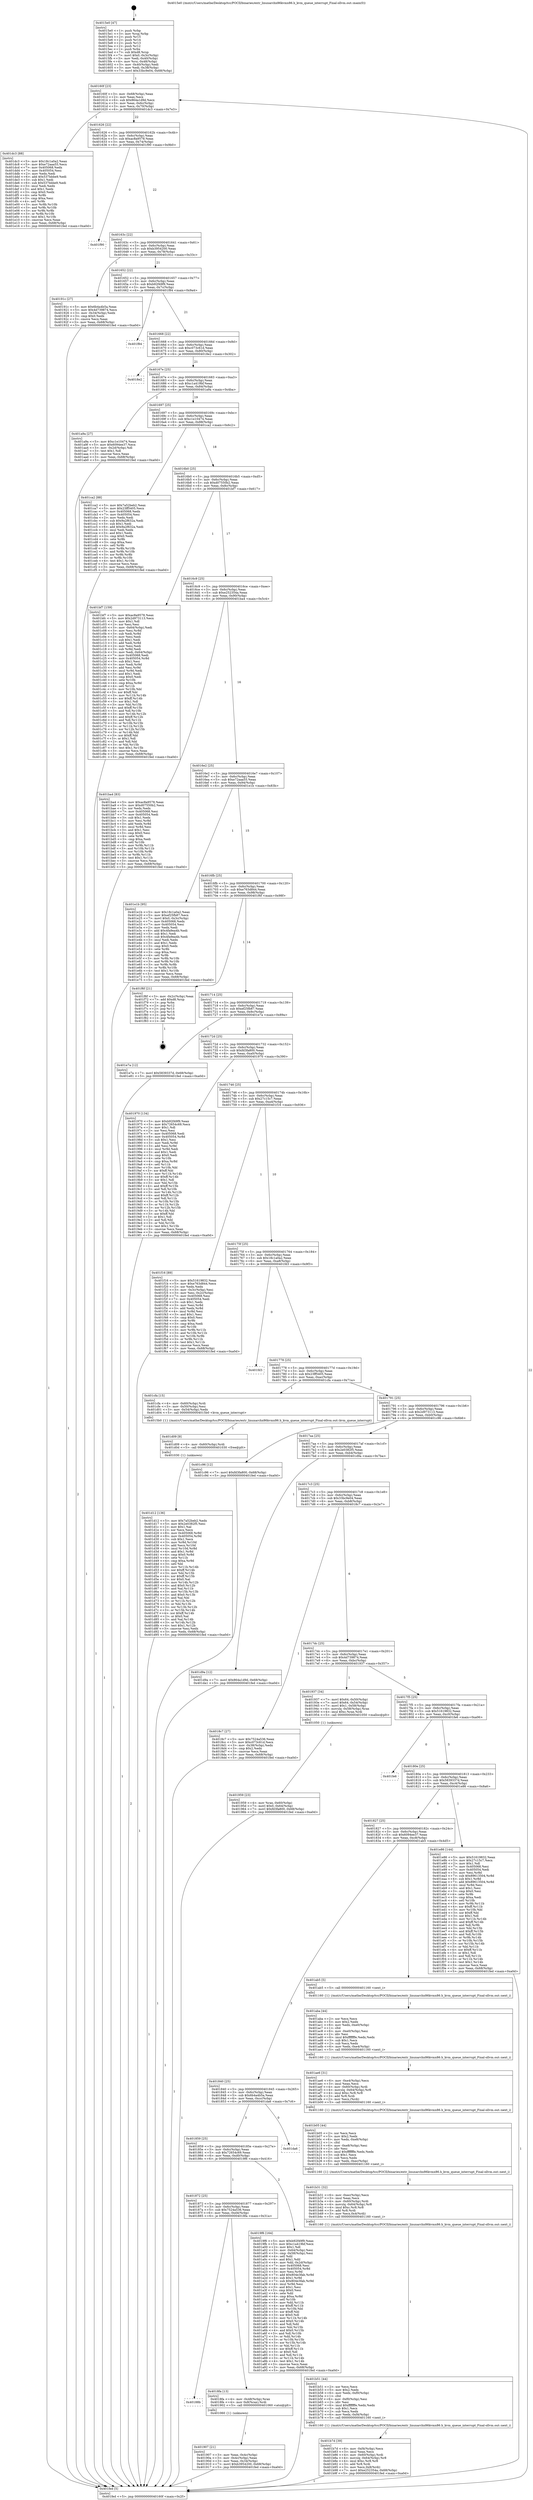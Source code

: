 digraph "0x4015e0" {
  label = "0x4015e0 (/mnt/c/Users/mathe/Desktop/tcc/POCII/binaries/extr_linuxarchx86kvmx86.h_kvm_queue_interrupt_Final-ollvm.out::main(0))"
  labelloc = "t"
  node[shape=record]

  Entry [label="",width=0.3,height=0.3,shape=circle,fillcolor=black,style=filled]
  "0x40160f" [label="{
     0x40160f [23]\l
     | [instrs]\l
     &nbsp;&nbsp;0x40160f \<+3\>: mov -0x68(%rbp),%eax\l
     &nbsp;&nbsp;0x401612 \<+2\>: mov %eax,%ecx\l
     &nbsp;&nbsp;0x401614 \<+6\>: sub $0x864a1d9d,%ecx\l
     &nbsp;&nbsp;0x40161a \<+3\>: mov %eax,-0x6c(%rbp)\l
     &nbsp;&nbsp;0x40161d \<+3\>: mov %ecx,-0x70(%rbp)\l
     &nbsp;&nbsp;0x401620 \<+6\>: je 0000000000401dc3 \<main+0x7e3\>\l
  }"]
  "0x401dc3" [label="{
     0x401dc3 [88]\l
     | [instrs]\l
     &nbsp;&nbsp;0x401dc3 \<+5\>: mov $0x18c1a0a2,%eax\l
     &nbsp;&nbsp;0x401dc8 \<+5\>: mov $0xe72aaa55,%ecx\l
     &nbsp;&nbsp;0x401dcd \<+7\>: mov 0x405068,%edx\l
     &nbsp;&nbsp;0x401dd4 \<+7\>: mov 0x405054,%esi\l
     &nbsp;&nbsp;0x401ddb \<+2\>: mov %edx,%edi\l
     &nbsp;&nbsp;0x401ddd \<+6\>: add $0x537bbbe9,%edi\l
     &nbsp;&nbsp;0x401de3 \<+3\>: sub $0x1,%edi\l
     &nbsp;&nbsp;0x401de6 \<+6\>: sub $0x537bbbe9,%edi\l
     &nbsp;&nbsp;0x401dec \<+3\>: imul %edi,%edx\l
     &nbsp;&nbsp;0x401def \<+3\>: and $0x1,%edx\l
     &nbsp;&nbsp;0x401df2 \<+3\>: cmp $0x0,%edx\l
     &nbsp;&nbsp;0x401df5 \<+4\>: sete %r8b\l
     &nbsp;&nbsp;0x401df9 \<+3\>: cmp $0xa,%esi\l
     &nbsp;&nbsp;0x401dfc \<+4\>: setl %r9b\l
     &nbsp;&nbsp;0x401e00 \<+3\>: mov %r8b,%r10b\l
     &nbsp;&nbsp;0x401e03 \<+3\>: and %r9b,%r10b\l
     &nbsp;&nbsp;0x401e06 \<+3\>: xor %r9b,%r8b\l
     &nbsp;&nbsp;0x401e09 \<+3\>: or %r8b,%r10b\l
     &nbsp;&nbsp;0x401e0c \<+4\>: test $0x1,%r10b\l
     &nbsp;&nbsp;0x401e10 \<+3\>: cmovne %ecx,%eax\l
     &nbsp;&nbsp;0x401e13 \<+3\>: mov %eax,-0x68(%rbp)\l
     &nbsp;&nbsp;0x401e16 \<+5\>: jmp 0000000000401fed \<main+0xa0d\>\l
  }"]
  "0x401626" [label="{
     0x401626 [22]\l
     | [instrs]\l
     &nbsp;&nbsp;0x401626 \<+5\>: jmp 000000000040162b \<main+0x4b\>\l
     &nbsp;&nbsp;0x40162b \<+3\>: mov -0x6c(%rbp),%eax\l
     &nbsp;&nbsp;0x40162e \<+5\>: sub $0xac8a9578,%eax\l
     &nbsp;&nbsp;0x401633 \<+3\>: mov %eax,-0x74(%rbp)\l
     &nbsp;&nbsp;0x401636 \<+6\>: je 0000000000401f90 \<main+0x9b0\>\l
  }"]
  Exit [label="",width=0.3,height=0.3,shape=circle,fillcolor=black,style=filled,peripheries=2]
  "0x401f90" [label="{
     0x401f90\l
  }", style=dashed]
  "0x40163c" [label="{
     0x40163c [22]\l
     | [instrs]\l
     &nbsp;&nbsp;0x40163c \<+5\>: jmp 0000000000401641 \<main+0x61\>\l
     &nbsp;&nbsp;0x401641 \<+3\>: mov -0x6c(%rbp),%eax\l
     &nbsp;&nbsp;0x401644 \<+5\>: sub $0xb3954200,%eax\l
     &nbsp;&nbsp;0x401649 \<+3\>: mov %eax,-0x78(%rbp)\l
     &nbsp;&nbsp;0x40164c \<+6\>: je 000000000040191c \<main+0x33c\>\l
  }"]
  "0x401d12" [label="{
     0x401d12 [136]\l
     | [instrs]\l
     &nbsp;&nbsp;0x401d12 \<+5\>: mov $0x7a52beb2,%edx\l
     &nbsp;&nbsp;0x401d17 \<+5\>: mov $0x2e0382f5,%esi\l
     &nbsp;&nbsp;0x401d1c \<+2\>: mov $0x1,%al\l
     &nbsp;&nbsp;0x401d1e \<+2\>: xor %ecx,%ecx\l
     &nbsp;&nbsp;0x401d20 \<+8\>: mov 0x405068,%r8d\l
     &nbsp;&nbsp;0x401d28 \<+8\>: mov 0x405054,%r9d\l
     &nbsp;&nbsp;0x401d30 \<+3\>: sub $0x1,%ecx\l
     &nbsp;&nbsp;0x401d33 \<+3\>: mov %r8d,%r10d\l
     &nbsp;&nbsp;0x401d36 \<+3\>: add %ecx,%r10d\l
     &nbsp;&nbsp;0x401d39 \<+4\>: imul %r10d,%r8d\l
     &nbsp;&nbsp;0x401d3d \<+4\>: and $0x1,%r8d\l
     &nbsp;&nbsp;0x401d41 \<+4\>: cmp $0x0,%r8d\l
     &nbsp;&nbsp;0x401d45 \<+4\>: sete %r11b\l
     &nbsp;&nbsp;0x401d49 \<+4\>: cmp $0xa,%r9d\l
     &nbsp;&nbsp;0x401d4d \<+3\>: setl %bl\l
     &nbsp;&nbsp;0x401d50 \<+3\>: mov %r11b,%r14b\l
     &nbsp;&nbsp;0x401d53 \<+4\>: xor $0xff,%r14b\l
     &nbsp;&nbsp;0x401d57 \<+3\>: mov %bl,%r15b\l
     &nbsp;&nbsp;0x401d5a \<+4\>: xor $0xff,%r15b\l
     &nbsp;&nbsp;0x401d5e \<+2\>: xor $0x0,%al\l
     &nbsp;&nbsp;0x401d60 \<+3\>: mov %r14b,%r12b\l
     &nbsp;&nbsp;0x401d63 \<+4\>: and $0x0,%r12b\l
     &nbsp;&nbsp;0x401d67 \<+3\>: and %al,%r11b\l
     &nbsp;&nbsp;0x401d6a \<+3\>: mov %r15b,%r13b\l
     &nbsp;&nbsp;0x401d6d \<+4\>: and $0x0,%r13b\l
     &nbsp;&nbsp;0x401d71 \<+2\>: and %al,%bl\l
     &nbsp;&nbsp;0x401d73 \<+3\>: or %r11b,%r12b\l
     &nbsp;&nbsp;0x401d76 \<+3\>: or %bl,%r13b\l
     &nbsp;&nbsp;0x401d79 \<+3\>: xor %r13b,%r12b\l
     &nbsp;&nbsp;0x401d7c \<+3\>: or %r15b,%r14b\l
     &nbsp;&nbsp;0x401d7f \<+4\>: xor $0xff,%r14b\l
     &nbsp;&nbsp;0x401d83 \<+2\>: or $0x0,%al\l
     &nbsp;&nbsp;0x401d85 \<+3\>: and %al,%r14b\l
     &nbsp;&nbsp;0x401d88 \<+3\>: or %r14b,%r12b\l
     &nbsp;&nbsp;0x401d8b \<+4\>: test $0x1,%r12b\l
     &nbsp;&nbsp;0x401d8f \<+3\>: cmovne %esi,%edx\l
     &nbsp;&nbsp;0x401d92 \<+3\>: mov %edx,-0x68(%rbp)\l
     &nbsp;&nbsp;0x401d95 \<+5\>: jmp 0000000000401fed \<main+0xa0d\>\l
  }"]
  "0x40191c" [label="{
     0x40191c [27]\l
     | [instrs]\l
     &nbsp;&nbsp;0x40191c \<+5\>: mov $0x6b4a4b5a,%eax\l
     &nbsp;&nbsp;0x401921 \<+5\>: mov $0x4d739874,%ecx\l
     &nbsp;&nbsp;0x401926 \<+3\>: mov -0x34(%rbp),%edx\l
     &nbsp;&nbsp;0x401929 \<+3\>: cmp $0x0,%edx\l
     &nbsp;&nbsp;0x40192c \<+3\>: cmove %ecx,%eax\l
     &nbsp;&nbsp;0x40192f \<+3\>: mov %eax,-0x68(%rbp)\l
     &nbsp;&nbsp;0x401932 \<+5\>: jmp 0000000000401fed \<main+0xa0d\>\l
  }"]
  "0x401652" [label="{
     0x401652 [22]\l
     | [instrs]\l
     &nbsp;&nbsp;0x401652 \<+5\>: jmp 0000000000401657 \<main+0x77\>\l
     &nbsp;&nbsp;0x401657 \<+3\>: mov -0x6c(%rbp),%eax\l
     &nbsp;&nbsp;0x40165a \<+5\>: sub $0xb92f49f9,%eax\l
     &nbsp;&nbsp;0x40165f \<+3\>: mov %eax,-0x7c(%rbp)\l
     &nbsp;&nbsp;0x401662 \<+6\>: je 0000000000401f84 \<main+0x9a4\>\l
  }"]
  "0x401d09" [label="{
     0x401d09 [9]\l
     | [instrs]\l
     &nbsp;&nbsp;0x401d09 \<+4\>: mov -0x60(%rbp),%rdi\l
     &nbsp;&nbsp;0x401d0d \<+5\>: call 0000000000401030 \<free@plt\>\l
     | [calls]\l
     &nbsp;&nbsp;0x401030 \{1\} (unknown)\l
  }"]
  "0x401f84" [label="{
     0x401f84\l
  }", style=dashed]
  "0x401668" [label="{
     0x401668 [22]\l
     | [instrs]\l
     &nbsp;&nbsp;0x401668 \<+5\>: jmp 000000000040166d \<main+0x8d\>\l
     &nbsp;&nbsp;0x40166d \<+3\>: mov -0x6c(%rbp),%eax\l
     &nbsp;&nbsp;0x401670 \<+5\>: sub $0xc073c61d,%eax\l
     &nbsp;&nbsp;0x401675 \<+3\>: mov %eax,-0x80(%rbp)\l
     &nbsp;&nbsp;0x401678 \<+6\>: je 00000000004018e2 \<main+0x302\>\l
  }"]
  "0x401b7d" [label="{
     0x401b7d [39]\l
     | [instrs]\l
     &nbsp;&nbsp;0x401b7d \<+6\>: mov -0xf4(%rbp),%ecx\l
     &nbsp;&nbsp;0x401b83 \<+3\>: imul %eax,%ecx\l
     &nbsp;&nbsp;0x401b86 \<+4\>: mov -0x60(%rbp),%rdi\l
     &nbsp;&nbsp;0x401b8a \<+4\>: movslq -0x64(%rbp),%r8\l
     &nbsp;&nbsp;0x401b8e \<+4\>: imul $0xc,%r8,%r8\l
     &nbsp;&nbsp;0x401b92 \<+3\>: add %r8,%rdi\l
     &nbsp;&nbsp;0x401b95 \<+3\>: mov %ecx,0x8(%rdi)\l
     &nbsp;&nbsp;0x401b98 \<+7\>: movl $0xe252354a,-0x68(%rbp)\l
     &nbsp;&nbsp;0x401b9f \<+5\>: jmp 0000000000401fed \<main+0xa0d\>\l
  }"]
  "0x4018e2" [label="{
     0x4018e2\l
  }", style=dashed]
  "0x40167e" [label="{
     0x40167e [25]\l
     | [instrs]\l
     &nbsp;&nbsp;0x40167e \<+5\>: jmp 0000000000401683 \<main+0xa3\>\l
     &nbsp;&nbsp;0x401683 \<+3\>: mov -0x6c(%rbp),%eax\l
     &nbsp;&nbsp;0x401686 \<+5\>: sub $0xc1a419bf,%eax\l
     &nbsp;&nbsp;0x40168b \<+6\>: mov %eax,-0x84(%rbp)\l
     &nbsp;&nbsp;0x401691 \<+6\>: je 0000000000401a9a \<main+0x4ba\>\l
  }"]
  "0x401b51" [label="{
     0x401b51 [44]\l
     | [instrs]\l
     &nbsp;&nbsp;0x401b51 \<+2\>: xor %ecx,%ecx\l
     &nbsp;&nbsp;0x401b53 \<+5\>: mov $0x2,%edx\l
     &nbsp;&nbsp;0x401b58 \<+6\>: mov %edx,-0xf0(%rbp)\l
     &nbsp;&nbsp;0x401b5e \<+1\>: cltd\l
     &nbsp;&nbsp;0x401b5f \<+6\>: mov -0xf0(%rbp),%esi\l
     &nbsp;&nbsp;0x401b65 \<+2\>: idiv %esi\l
     &nbsp;&nbsp;0x401b67 \<+6\>: imul $0xfffffffe,%edx,%edx\l
     &nbsp;&nbsp;0x401b6d \<+3\>: sub $0x1,%ecx\l
     &nbsp;&nbsp;0x401b70 \<+2\>: sub %ecx,%edx\l
     &nbsp;&nbsp;0x401b72 \<+6\>: mov %edx,-0xf4(%rbp)\l
     &nbsp;&nbsp;0x401b78 \<+5\>: call 0000000000401160 \<next_i\>\l
     | [calls]\l
     &nbsp;&nbsp;0x401160 \{1\} (/mnt/c/Users/mathe/Desktop/tcc/POCII/binaries/extr_linuxarchx86kvmx86.h_kvm_queue_interrupt_Final-ollvm.out::next_i)\l
  }"]
  "0x401a9a" [label="{
     0x401a9a [27]\l
     | [instrs]\l
     &nbsp;&nbsp;0x401a9a \<+5\>: mov $0xc1e10474,%eax\l
     &nbsp;&nbsp;0x401a9f \<+5\>: mov $0x6094ee37,%ecx\l
     &nbsp;&nbsp;0x401aa4 \<+3\>: mov -0x2d(%rbp),%dl\l
     &nbsp;&nbsp;0x401aa7 \<+3\>: test $0x1,%dl\l
     &nbsp;&nbsp;0x401aaa \<+3\>: cmovne %ecx,%eax\l
     &nbsp;&nbsp;0x401aad \<+3\>: mov %eax,-0x68(%rbp)\l
     &nbsp;&nbsp;0x401ab0 \<+5\>: jmp 0000000000401fed \<main+0xa0d\>\l
  }"]
  "0x401697" [label="{
     0x401697 [25]\l
     | [instrs]\l
     &nbsp;&nbsp;0x401697 \<+5\>: jmp 000000000040169c \<main+0xbc\>\l
     &nbsp;&nbsp;0x40169c \<+3\>: mov -0x6c(%rbp),%eax\l
     &nbsp;&nbsp;0x40169f \<+5\>: sub $0xc1e10474,%eax\l
     &nbsp;&nbsp;0x4016a4 \<+6\>: mov %eax,-0x88(%rbp)\l
     &nbsp;&nbsp;0x4016aa \<+6\>: je 0000000000401ca2 \<main+0x6c2\>\l
  }"]
  "0x401b31" [label="{
     0x401b31 [32]\l
     | [instrs]\l
     &nbsp;&nbsp;0x401b31 \<+6\>: mov -0xec(%rbp),%ecx\l
     &nbsp;&nbsp;0x401b37 \<+3\>: imul %eax,%ecx\l
     &nbsp;&nbsp;0x401b3a \<+4\>: mov -0x60(%rbp),%rdi\l
     &nbsp;&nbsp;0x401b3e \<+4\>: movslq -0x64(%rbp),%r8\l
     &nbsp;&nbsp;0x401b42 \<+4\>: imul $0xc,%r8,%r8\l
     &nbsp;&nbsp;0x401b46 \<+3\>: add %r8,%rdi\l
     &nbsp;&nbsp;0x401b49 \<+3\>: mov %ecx,0x4(%rdi)\l
     &nbsp;&nbsp;0x401b4c \<+5\>: call 0000000000401160 \<next_i\>\l
     | [calls]\l
     &nbsp;&nbsp;0x401160 \{1\} (/mnt/c/Users/mathe/Desktop/tcc/POCII/binaries/extr_linuxarchx86kvmx86.h_kvm_queue_interrupt_Final-ollvm.out::next_i)\l
  }"]
  "0x401ca2" [label="{
     0x401ca2 [88]\l
     | [instrs]\l
     &nbsp;&nbsp;0x401ca2 \<+5\>: mov $0x7a52beb2,%eax\l
     &nbsp;&nbsp;0x401ca7 \<+5\>: mov $0x23ff5405,%ecx\l
     &nbsp;&nbsp;0x401cac \<+7\>: mov 0x405068,%edx\l
     &nbsp;&nbsp;0x401cb3 \<+7\>: mov 0x405054,%esi\l
     &nbsp;&nbsp;0x401cba \<+2\>: mov %edx,%edi\l
     &nbsp;&nbsp;0x401cbc \<+6\>: sub $0x9a2f632a,%edi\l
     &nbsp;&nbsp;0x401cc2 \<+3\>: sub $0x1,%edi\l
     &nbsp;&nbsp;0x401cc5 \<+6\>: add $0x9a2f632a,%edi\l
     &nbsp;&nbsp;0x401ccb \<+3\>: imul %edi,%edx\l
     &nbsp;&nbsp;0x401cce \<+3\>: and $0x1,%edx\l
     &nbsp;&nbsp;0x401cd1 \<+3\>: cmp $0x0,%edx\l
     &nbsp;&nbsp;0x401cd4 \<+4\>: sete %r8b\l
     &nbsp;&nbsp;0x401cd8 \<+3\>: cmp $0xa,%esi\l
     &nbsp;&nbsp;0x401cdb \<+4\>: setl %r9b\l
     &nbsp;&nbsp;0x401cdf \<+3\>: mov %r8b,%r10b\l
     &nbsp;&nbsp;0x401ce2 \<+3\>: and %r9b,%r10b\l
     &nbsp;&nbsp;0x401ce5 \<+3\>: xor %r9b,%r8b\l
     &nbsp;&nbsp;0x401ce8 \<+3\>: or %r8b,%r10b\l
     &nbsp;&nbsp;0x401ceb \<+4\>: test $0x1,%r10b\l
     &nbsp;&nbsp;0x401cef \<+3\>: cmovne %ecx,%eax\l
     &nbsp;&nbsp;0x401cf2 \<+3\>: mov %eax,-0x68(%rbp)\l
     &nbsp;&nbsp;0x401cf5 \<+5\>: jmp 0000000000401fed \<main+0xa0d\>\l
  }"]
  "0x4016b0" [label="{
     0x4016b0 [25]\l
     | [instrs]\l
     &nbsp;&nbsp;0x4016b0 \<+5\>: jmp 00000000004016b5 \<main+0xd5\>\l
     &nbsp;&nbsp;0x4016b5 \<+3\>: mov -0x6c(%rbp),%eax\l
     &nbsp;&nbsp;0x4016b8 \<+5\>: sub $0xd07550b2,%eax\l
     &nbsp;&nbsp;0x4016bd \<+6\>: mov %eax,-0x8c(%rbp)\l
     &nbsp;&nbsp;0x4016c3 \<+6\>: je 0000000000401bf7 \<main+0x617\>\l
  }"]
  "0x401b05" [label="{
     0x401b05 [44]\l
     | [instrs]\l
     &nbsp;&nbsp;0x401b05 \<+2\>: xor %ecx,%ecx\l
     &nbsp;&nbsp;0x401b07 \<+5\>: mov $0x2,%edx\l
     &nbsp;&nbsp;0x401b0c \<+6\>: mov %edx,-0xe8(%rbp)\l
     &nbsp;&nbsp;0x401b12 \<+1\>: cltd\l
     &nbsp;&nbsp;0x401b13 \<+6\>: mov -0xe8(%rbp),%esi\l
     &nbsp;&nbsp;0x401b19 \<+2\>: idiv %esi\l
     &nbsp;&nbsp;0x401b1b \<+6\>: imul $0xfffffffe,%edx,%edx\l
     &nbsp;&nbsp;0x401b21 \<+3\>: sub $0x1,%ecx\l
     &nbsp;&nbsp;0x401b24 \<+2\>: sub %ecx,%edx\l
     &nbsp;&nbsp;0x401b26 \<+6\>: mov %edx,-0xec(%rbp)\l
     &nbsp;&nbsp;0x401b2c \<+5\>: call 0000000000401160 \<next_i\>\l
     | [calls]\l
     &nbsp;&nbsp;0x401160 \{1\} (/mnt/c/Users/mathe/Desktop/tcc/POCII/binaries/extr_linuxarchx86kvmx86.h_kvm_queue_interrupt_Final-ollvm.out::next_i)\l
  }"]
  "0x401bf7" [label="{
     0x401bf7 [159]\l
     | [instrs]\l
     &nbsp;&nbsp;0x401bf7 \<+5\>: mov $0xac8a9578,%eax\l
     &nbsp;&nbsp;0x401bfc \<+5\>: mov $0x2d973113,%ecx\l
     &nbsp;&nbsp;0x401c01 \<+2\>: mov $0x1,%dl\l
     &nbsp;&nbsp;0x401c03 \<+2\>: xor %esi,%esi\l
     &nbsp;&nbsp;0x401c05 \<+3\>: mov -0x64(%rbp),%edi\l
     &nbsp;&nbsp;0x401c08 \<+3\>: mov %esi,%r8d\l
     &nbsp;&nbsp;0x401c0b \<+3\>: sub %edi,%r8d\l
     &nbsp;&nbsp;0x401c0e \<+2\>: mov %esi,%edi\l
     &nbsp;&nbsp;0x401c10 \<+3\>: sub $0x1,%edi\l
     &nbsp;&nbsp;0x401c13 \<+3\>: add %edi,%r8d\l
     &nbsp;&nbsp;0x401c16 \<+2\>: mov %esi,%edi\l
     &nbsp;&nbsp;0x401c18 \<+3\>: sub %r8d,%edi\l
     &nbsp;&nbsp;0x401c1b \<+3\>: mov %edi,-0x64(%rbp)\l
     &nbsp;&nbsp;0x401c1e \<+7\>: mov 0x405068,%edi\l
     &nbsp;&nbsp;0x401c25 \<+8\>: mov 0x405054,%r8d\l
     &nbsp;&nbsp;0x401c2d \<+3\>: sub $0x1,%esi\l
     &nbsp;&nbsp;0x401c30 \<+3\>: mov %edi,%r9d\l
     &nbsp;&nbsp;0x401c33 \<+3\>: add %esi,%r9d\l
     &nbsp;&nbsp;0x401c36 \<+4\>: imul %r9d,%edi\l
     &nbsp;&nbsp;0x401c3a \<+3\>: and $0x1,%edi\l
     &nbsp;&nbsp;0x401c3d \<+3\>: cmp $0x0,%edi\l
     &nbsp;&nbsp;0x401c40 \<+4\>: sete %r10b\l
     &nbsp;&nbsp;0x401c44 \<+4\>: cmp $0xa,%r8d\l
     &nbsp;&nbsp;0x401c48 \<+4\>: setl %r11b\l
     &nbsp;&nbsp;0x401c4c \<+3\>: mov %r10b,%bl\l
     &nbsp;&nbsp;0x401c4f \<+3\>: xor $0xff,%bl\l
     &nbsp;&nbsp;0x401c52 \<+3\>: mov %r11b,%r14b\l
     &nbsp;&nbsp;0x401c55 \<+4\>: xor $0xff,%r14b\l
     &nbsp;&nbsp;0x401c59 \<+3\>: xor $0x1,%dl\l
     &nbsp;&nbsp;0x401c5c \<+3\>: mov %bl,%r15b\l
     &nbsp;&nbsp;0x401c5f \<+4\>: and $0xff,%r15b\l
     &nbsp;&nbsp;0x401c63 \<+3\>: and %dl,%r10b\l
     &nbsp;&nbsp;0x401c66 \<+3\>: mov %r14b,%r12b\l
     &nbsp;&nbsp;0x401c69 \<+4\>: and $0xff,%r12b\l
     &nbsp;&nbsp;0x401c6d \<+3\>: and %dl,%r11b\l
     &nbsp;&nbsp;0x401c70 \<+3\>: or %r10b,%r15b\l
     &nbsp;&nbsp;0x401c73 \<+3\>: or %r11b,%r12b\l
     &nbsp;&nbsp;0x401c76 \<+3\>: xor %r12b,%r15b\l
     &nbsp;&nbsp;0x401c79 \<+3\>: or %r14b,%bl\l
     &nbsp;&nbsp;0x401c7c \<+3\>: xor $0xff,%bl\l
     &nbsp;&nbsp;0x401c7f \<+3\>: or $0x1,%dl\l
     &nbsp;&nbsp;0x401c82 \<+2\>: and %dl,%bl\l
     &nbsp;&nbsp;0x401c84 \<+3\>: or %bl,%r15b\l
     &nbsp;&nbsp;0x401c87 \<+4\>: test $0x1,%r15b\l
     &nbsp;&nbsp;0x401c8b \<+3\>: cmovne %ecx,%eax\l
     &nbsp;&nbsp;0x401c8e \<+3\>: mov %eax,-0x68(%rbp)\l
     &nbsp;&nbsp;0x401c91 \<+5\>: jmp 0000000000401fed \<main+0xa0d\>\l
  }"]
  "0x4016c9" [label="{
     0x4016c9 [25]\l
     | [instrs]\l
     &nbsp;&nbsp;0x4016c9 \<+5\>: jmp 00000000004016ce \<main+0xee\>\l
     &nbsp;&nbsp;0x4016ce \<+3\>: mov -0x6c(%rbp),%eax\l
     &nbsp;&nbsp;0x4016d1 \<+5\>: sub $0xe252354a,%eax\l
     &nbsp;&nbsp;0x4016d6 \<+6\>: mov %eax,-0x90(%rbp)\l
     &nbsp;&nbsp;0x4016dc \<+6\>: je 0000000000401ba4 \<main+0x5c4\>\l
  }"]
  "0x401ae6" [label="{
     0x401ae6 [31]\l
     | [instrs]\l
     &nbsp;&nbsp;0x401ae6 \<+6\>: mov -0xe4(%rbp),%ecx\l
     &nbsp;&nbsp;0x401aec \<+3\>: imul %eax,%ecx\l
     &nbsp;&nbsp;0x401aef \<+4\>: mov -0x60(%rbp),%rdi\l
     &nbsp;&nbsp;0x401af3 \<+4\>: movslq -0x64(%rbp),%r8\l
     &nbsp;&nbsp;0x401af7 \<+4\>: imul $0xc,%r8,%r8\l
     &nbsp;&nbsp;0x401afb \<+3\>: add %r8,%rdi\l
     &nbsp;&nbsp;0x401afe \<+2\>: mov %ecx,(%rdi)\l
     &nbsp;&nbsp;0x401b00 \<+5\>: call 0000000000401160 \<next_i\>\l
     | [calls]\l
     &nbsp;&nbsp;0x401160 \{1\} (/mnt/c/Users/mathe/Desktop/tcc/POCII/binaries/extr_linuxarchx86kvmx86.h_kvm_queue_interrupt_Final-ollvm.out::next_i)\l
  }"]
  "0x401ba4" [label="{
     0x401ba4 [83]\l
     | [instrs]\l
     &nbsp;&nbsp;0x401ba4 \<+5\>: mov $0xac8a9578,%eax\l
     &nbsp;&nbsp;0x401ba9 \<+5\>: mov $0xd07550b2,%ecx\l
     &nbsp;&nbsp;0x401bae \<+2\>: xor %edx,%edx\l
     &nbsp;&nbsp;0x401bb0 \<+7\>: mov 0x405068,%esi\l
     &nbsp;&nbsp;0x401bb7 \<+7\>: mov 0x405054,%edi\l
     &nbsp;&nbsp;0x401bbe \<+3\>: sub $0x1,%edx\l
     &nbsp;&nbsp;0x401bc1 \<+3\>: mov %esi,%r8d\l
     &nbsp;&nbsp;0x401bc4 \<+3\>: add %edx,%r8d\l
     &nbsp;&nbsp;0x401bc7 \<+4\>: imul %r8d,%esi\l
     &nbsp;&nbsp;0x401bcb \<+3\>: and $0x1,%esi\l
     &nbsp;&nbsp;0x401bce \<+3\>: cmp $0x0,%esi\l
     &nbsp;&nbsp;0x401bd1 \<+4\>: sete %r9b\l
     &nbsp;&nbsp;0x401bd5 \<+3\>: cmp $0xa,%edi\l
     &nbsp;&nbsp;0x401bd8 \<+4\>: setl %r10b\l
     &nbsp;&nbsp;0x401bdc \<+3\>: mov %r9b,%r11b\l
     &nbsp;&nbsp;0x401bdf \<+3\>: and %r10b,%r11b\l
     &nbsp;&nbsp;0x401be2 \<+3\>: xor %r10b,%r9b\l
     &nbsp;&nbsp;0x401be5 \<+3\>: or %r9b,%r11b\l
     &nbsp;&nbsp;0x401be8 \<+4\>: test $0x1,%r11b\l
     &nbsp;&nbsp;0x401bec \<+3\>: cmovne %ecx,%eax\l
     &nbsp;&nbsp;0x401bef \<+3\>: mov %eax,-0x68(%rbp)\l
     &nbsp;&nbsp;0x401bf2 \<+5\>: jmp 0000000000401fed \<main+0xa0d\>\l
  }"]
  "0x4016e2" [label="{
     0x4016e2 [25]\l
     | [instrs]\l
     &nbsp;&nbsp;0x4016e2 \<+5\>: jmp 00000000004016e7 \<main+0x107\>\l
     &nbsp;&nbsp;0x4016e7 \<+3\>: mov -0x6c(%rbp),%eax\l
     &nbsp;&nbsp;0x4016ea \<+5\>: sub $0xe72aaa55,%eax\l
     &nbsp;&nbsp;0x4016ef \<+6\>: mov %eax,-0x94(%rbp)\l
     &nbsp;&nbsp;0x4016f5 \<+6\>: je 0000000000401e1b \<main+0x83b\>\l
  }"]
  "0x401aba" [label="{
     0x401aba [44]\l
     | [instrs]\l
     &nbsp;&nbsp;0x401aba \<+2\>: xor %ecx,%ecx\l
     &nbsp;&nbsp;0x401abc \<+5\>: mov $0x2,%edx\l
     &nbsp;&nbsp;0x401ac1 \<+6\>: mov %edx,-0xe0(%rbp)\l
     &nbsp;&nbsp;0x401ac7 \<+1\>: cltd\l
     &nbsp;&nbsp;0x401ac8 \<+6\>: mov -0xe0(%rbp),%esi\l
     &nbsp;&nbsp;0x401ace \<+2\>: idiv %esi\l
     &nbsp;&nbsp;0x401ad0 \<+6\>: imul $0xfffffffe,%edx,%edx\l
     &nbsp;&nbsp;0x401ad6 \<+3\>: sub $0x1,%ecx\l
     &nbsp;&nbsp;0x401ad9 \<+2\>: sub %ecx,%edx\l
     &nbsp;&nbsp;0x401adb \<+6\>: mov %edx,-0xe4(%rbp)\l
     &nbsp;&nbsp;0x401ae1 \<+5\>: call 0000000000401160 \<next_i\>\l
     | [calls]\l
     &nbsp;&nbsp;0x401160 \{1\} (/mnt/c/Users/mathe/Desktop/tcc/POCII/binaries/extr_linuxarchx86kvmx86.h_kvm_queue_interrupt_Final-ollvm.out::next_i)\l
  }"]
  "0x401e1b" [label="{
     0x401e1b [95]\l
     | [instrs]\l
     &nbsp;&nbsp;0x401e1b \<+5\>: mov $0x18c1a0a2,%eax\l
     &nbsp;&nbsp;0x401e20 \<+5\>: mov $0xef25fb87,%ecx\l
     &nbsp;&nbsp;0x401e25 \<+7\>: movl $0x0,-0x3c(%rbp)\l
     &nbsp;&nbsp;0x401e2c \<+7\>: mov 0x405068,%edx\l
     &nbsp;&nbsp;0x401e33 \<+7\>: mov 0x405054,%esi\l
     &nbsp;&nbsp;0x401e3a \<+2\>: mov %edx,%edi\l
     &nbsp;&nbsp;0x401e3c \<+6\>: add $0x4fa9ea4b,%edi\l
     &nbsp;&nbsp;0x401e42 \<+3\>: sub $0x1,%edi\l
     &nbsp;&nbsp;0x401e45 \<+6\>: sub $0x4fa9ea4b,%edi\l
     &nbsp;&nbsp;0x401e4b \<+3\>: imul %edi,%edx\l
     &nbsp;&nbsp;0x401e4e \<+3\>: and $0x1,%edx\l
     &nbsp;&nbsp;0x401e51 \<+3\>: cmp $0x0,%edx\l
     &nbsp;&nbsp;0x401e54 \<+4\>: sete %r8b\l
     &nbsp;&nbsp;0x401e58 \<+3\>: cmp $0xa,%esi\l
     &nbsp;&nbsp;0x401e5b \<+4\>: setl %r9b\l
     &nbsp;&nbsp;0x401e5f \<+3\>: mov %r8b,%r10b\l
     &nbsp;&nbsp;0x401e62 \<+3\>: and %r9b,%r10b\l
     &nbsp;&nbsp;0x401e65 \<+3\>: xor %r9b,%r8b\l
     &nbsp;&nbsp;0x401e68 \<+3\>: or %r8b,%r10b\l
     &nbsp;&nbsp;0x401e6b \<+4\>: test $0x1,%r10b\l
     &nbsp;&nbsp;0x401e6f \<+3\>: cmovne %ecx,%eax\l
     &nbsp;&nbsp;0x401e72 \<+3\>: mov %eax,-0x68(%rbp)\l
     &nbsp;&nbsp;0x401e75 \<+5\>: jmp 0000000000401fed \<main+0xa0d\>\l
  }"]
  "0x4016fb" [label="{
     0x4016fb [25]\l
     | [instrs]\l
     &nbsp;&nbsp;0x4016fb \<+5\>: jmp 0000000000401700 \<main+0x120\>\l
     &nbsp;&nbsp;0x401700 \<+3\>: mov -0x6c(%rbp),%eax\l
     &nbsp;&nbsp;0x401703 \<+5\>: sub $0xe763d844,%eax\l
     &nbsp;&nbsp;0x401708 \<+6\>: mov %eax,-0x98(%rbp)\l
     &nbsp;&nbsp;0x40170e \<+6\>: je 0000000000401f6f \<main+0x98f\>\l
  }"]
  "0x401959" [label="{
     0x401959 [23]\l
     | [instrs]\l
     &nbsp;&nbsp;0x401959 \<+4\>: mov %rax,-0x60(%rbp)\l
     &nbsp;&nbsp;0x40195d \<+7\>: movl $0x0,-0x64(%rbp)\l
     &nbsp;&nbsp;0x401964 \<+7\>: movl $0xfd3fa800,-0x68(%rbp)\l
     &nbsp;&nbsp;0x40196b \<+5\>: jmp 0000000000401fed \<main+0xa0d\>\l
  }"]
  "0x401f6f" [label="{
     0x401f6f [21]\l
     | [instrs]\l
     &nbsp;&nbsp;0x401f6f \<+3\>: mov -0x2c(%rbp),%eax\l
     &nbsp;&nbsp;0x401f72 \<+7\>: add $0xd8,%rsp\l
     &nbsp;&nbsp;0x401f79 \<+1\>: pop %rbx\l
     &nbsp;&nbsp;0x401f7a \<+2\>: pop %r12\l
     &nbsp;&nbsp;0x401f7c \<+2\>: pop %r13\l
     &nbsp;&nbsp;0x401f7e \<+2\>: pop %r14\l
     &nbsp;&nbsp;0x401f80 \<+2\>: pop %r15\l
     &nbsp;&nbsp;0x401f82 \<+1\>: pop %rbp\l
     &nbsp;&nbsp;0x401f83 \<+1\>: ret\l
  }"]
  "0x401714" [label="{
     0x401714 [25]\l
     | [instrs]\l
     &nbsp;&nbsp;0x401714 \<+5\>: jmp 0000000000401719 \<main+0x139\>\l
     &nbsp;&nbsp;0x401719 \<+3\>: mov -0x6c(%rbp),%eax\l
     &nbsp;&nbsp;0x40171c \<+5\>: sub $0xef25fb87,%eax\l
     &nbsp;&nbsp;0x401721 \<+6\>: mov %eax,-0x9c(%rbp)\l
     &nbsp;&nbsp;0x401727 \<+6\>: je 0000000000401e7a \<main+0x89a\>\l
  }"]
  "0x401907" [label="{
     0x401907 [21]\l
     | [instrs]\l
     &nbsp;&nbsp;0x401907 \<+3\>: mov %eax,-0x4c(%rbp)\l
     &nbsp;&nbsp;0x40190a \<+3\>: mov -0x4c(%rbp),%eax\l
     &nbsp;&nbsp;0x40190d \<+3\>: mov %eax,-0x34(%rbp)\l
     &nbsp;&nbsp;0x401910 \<+7\>: movl $0xb3954200,-0x68(%rbp)\l
     &nbsp;&nbsp;0x401917 \<+5\>: jmp 0000000000401fed \<main+0xa0d\>\l
  }"]
  "0x401e7a" [label="{
     0x401e7a [12]\l
     | [instrs]\l
     &nbsp;&nbsp;0x401e7a \<+7\>: movl $0x5839337d,-0x68(%rbp)\l
     &nbsp;&nbsp;0x401e81 \<+5\>: jmp 0000000000401fed \<main+0xa0d\>\l
  }"]
  "0x40172d" [label="{
     0x40172d [25]\l
     | [instrs]\l
     &nbsp;&nbsp;0x40172d \<+5\>: jmp 0000000000401732 \<main+0x152\>\l
     &nbsp;&nbsp;0x401732 \<+3\>: mov -0x6c(%rbp),%eax\l
     &nbsp;&nbsp;0x401735 \<+5\>: sub $0xfd3fa800,%eax\l
     &nbsp;&nbsp;0x40173a \<+6\>: mov %eax,-0xa0(%rbp)\l
     &nbsp;&nbsp;0x401740 \<+6\>: je 0000000000401970 \<main+0x390\>\l
  }"]
  "0x40188b" [label="{
     0x40188b\l
  }", style=dashed]
  "0x401970" [label="{
     0x401970 [134]\l
     | [instrs]\l
     &nbsp;&nbsp;0x401970 \<+5\>: mov $0xb92f49f9,%eax\l
     &nbsp;&nbsp;0x401975 \<+5\>: mov $0x72654c69,%ecx\l
     &nbsp;&nbsp;0x40197a \<+2\>: mov $0x1,%dl\l
     &nbsp;&nbsp;0x40197c \<+2\>: xor %esi,%esi\l
     &nbsp;&nbsp;0x40197e \<+7\>: mov 0x405068,%edi\l
     &nbsp;&nbsp;0x401985 \<+8\>: mov 0x405054,%r8d\l
     &nbsp;&nbsp;0x40198d \<+3\>: sub $0x1,%esi\l
     &nbsp;&nbsp;0x401990 \<+3\>: mov %edi,%r9d\l
     &nbsp;&nbsp;0x401993 \<+3\>: add %esi,%r9d\l
     &nbsp;&nbsp;0x401996 \<+4\>: imul %r9d,%edi\l
     &nbsp;&nbsp;0x40199a \<+3\>: and $0x1,%edi\l
     &nbsp;&nbsp;0x40199d \<+3\>: cmp $0x0,%edi\l
     &nbsp;&nbsp;0x4019a0 \<+4\>: sete %r10b\l
     &nbsp;&nbsp;0x4019a4 \<+4\>: cmp $0xa,%r8d\l
     &nbsp;&nbsp;0x4019a8 \<+4\>: setl %r11b\l
     &nbsp;&nbsp;0x4019ac \<+3\>: mov %r10b,%bl\l
     &nbsp;&nbsp;0x4019af \<+3\>: xor $0xff,%bl\l
     &nbsp;&nbsp;0x4019b2 \<+3\>: mov %r11b,%r14b\l
     &nbsp;&nbsp;0x4019b5 \<+4\>: xor $0xff,%r14b\l
     &nbsp;&nbsp;0x4019b9 \<+3\>: xor $0x1,%dl\l
     &nbsp;&nbsp;0x4019bc \<+3\>: mov %bl,%r15b\l
     &nbsp;&nbsp;0x4019bf \<+4\>: and $0xff,%r15b\l
     &nbsp;&nbsp;0x4019c3 \<+3\>: and %dl,%r10b\l
     &nbsp;&nbsp;0x4019c6 \<+3\>: mov %r14b,%r12b\l
     &nbsp;&nbsp;0x4019c9 \<+4\>: and $0xff,%r12b\l
     &nbsp;&nbsp;0x4019cd \<+3\>: and %dl,%r11b\l
     &nbsp;&nbsp;0x4019d0 \<+3\>: or %r10b,%r15b\l
     &nbsp;&nbsp;0x4019d3 \<+3\>: or %r11b,%r12b\l
     &nbsp;&nbsp;0x4019d6 \<+3\>: xor %r12b,%r15b\l
     &nbsp;&nbsp;0x4019d9 \<+3\>: or %r14b,%bl\l
     &nbsp;&nbsp;0x4019dc \<+3\>: xor $0xff,%bl\l
     &nbsp;&nbsp;0x4019df \<+3\>: or $0x1,%dl\l
     &nbsp;&nbsp;0x4019e2 \<+2\>: and %dl,%bl\l
     &nbsp;&nbsp;0x4019e4 \<+3\>: or %bl,%r15b\l
     &nbsp;&nbsp;0x4019e7 \<+4\>: test $0x1,%r15b\l
     &nbsp;&nbsp;0x4019eb \<+3\>: cmovne %ecx,%eax\l
     &nbsp;&nbsp;0x4019ee \<+3\>: mov %eax,-0x68(%rbp)\l
     &nbsp;&nbsp;0x4019f1 \<+5\>: jmp 0000000000401fed \<main+0xa0d\>\l
  }"]
  "0x401746" [label="{
     0x401746 [25]\l
     | [instrs]\l
     &nbsp;&nbsp;0x401746 \<+5\>: jmp 000000000040174b \<main+0x16b\>\l
     &nbsp;&nbsp;0x40174b \<+3\>: mov -0x6c(%rbp),%eax\l
     &nbsp;&nbsp;0x40174e \<+5\>: sub $0x27c15c7,%eax\l
     &nbsp;&nbsp;0x401753 \<+6\>: mov %eax,-0xa4(%rbp)\l
     &nbsp;&nbsp;0x401759 \<+6\>: je 0000000000401f16 \<main+0x936\>\l
  }"]
  "0x4018fa" [label="{
     0x4018fa [13]\l
     | [instrs]\l
     &nbsp;&nbsp;0x4018fa \<+4\>: mov -0x48(%rbp),%rax\l
     &nbsp;&nbsp;0x4018fe \<+4\>: mov 0x8(%rax),%rdi\l
     &nbsp;&nbsp;0x401902 \<+5\>: call 0000000000401060 \<atoi@plt\>\l
     | [calls]\l
     &nbsp;&nbsp;0x401060 \{1\} (unknown)\l
  }"]
  "0x401f16" [label="{
     0x401f16 [89]\l
     | [instrs]\l
     &nbsp;&nbsp;0x401f16 \<+5\>: mov $0x51619832,%eax\l
     &nbsp;&nbsp;0x401f1b \<+5\>: mov $0xe763d844,%ecx\l
     &nbsp;&nbsp;0x401f20 \<+2\>: xor %edx,%edx\l
     &nbsp;&nbsp;0x401f22 \<+3\>: mov -0x3c(%rbp),%esi\l
     &nbsp;&nbsp;0x401f25 \<+3\>: mov %esi,-0x2c(%rbp)\l
     &nbsp;&nbsp;0x401f28 \<+7\>: mov 0x405068,%esi\l
     &nbsp;&nbsp;0x401f2f \<+7\>: mov 0x405054,%edi\l
     &nbsp;&nbsp;0x401f36 \<+3\>: sub $0x1,%edx\l
     &nbsp;&nbsp;0x401f39 \<+3\>: mov %esi,%r8d\l
     &nbsp;&nbsp;0x401f3c \<+3\>: add %edx,%r8d\l
     &nbsp;&nbsp;0x401f3f \<+4\>: imul %r8d,%esi\l
     &nbsp;&nbsp;0x401f43 \<+3\>: and $0x1,%esi\l
     &nbsp;&nbsp;0x401f46 \<+3\>: cmp $0x0,%esi\l
     &nbsp;&nbsp;0x401f49 \<+4\>: sete %r9b\l
     &nbsp;&nbsp;0x401f4d \<+3\>: cmp $0xa,%edi\l
     &nbsp;&nbsp;0x401f50 \<+4\>: setl %r10b\l
     &nbsp;&nbsp;0x401f54 \<+3\>: mov %r9b,%r11b\l
     &nbsp;&nbsp;0x401f57 \<+3\>: and %r10b,%r11b\l
     &nbsp;&nbsp;0x401f5a \<+3\>: xor %r10b,%r9b\l
     &nbsp;&nbsp;0x401f5d \<+3\>: or %r9b,%r11b\l
     &nbsp;&nbsp;0x401f60 \<+4\>: test $0x1,%r11b\l
     &nbsp;&nbsp;0x401f64 \<+3\>: cmovne %ecx,%eax\l
     &nbsp;&nbsp;0x401f67 \<+3\>: mov %eax,-0x68(%rbp)\l
     &nbsp;&nbsp;0x401f6a \<+5\>: jmp 0000000000401fed \<main+0xa0d\>\l
  }"]
  "0x40175f" [label="{
     0x40175f [25]\l
     | [instrs]\l
     &nbsp;&nbsp;0x40175f \<+5\>: jmp 0000000000401764 \<main+0x184\>\l
     &nbsp;&nbsp;0x401764 \<+3\>: mov -0x6c(%rbp),%eax\l
     &nbsp;&nbsp;0x401767 \<+5\>: sub $0x18c1a0a2,%eax\l
     &nbsp;&nbsp;0x40176c \<+6\>: mov %eax,-0xa8(%rbp)\l
     &nbsp;&nbsp;0x401772 \<+6\>: je 0000000000401fd3 \<main+0x9f3\>\l
  }"]
  "0x401872" [label="{
     0x401872 [25]\l
     | [instrs]\l
     &nbsp;&nbsp;0x401872 \<+5\>: jmp 0000000000401877 \<main+0x297\>\l
     &nbsp;&nbsp;0x401877 \<+3\>: mov -0x6c(%rbp),%eax\l
     &nbsp;&nbsp;0x40187a \<+5\>: sub $0x7524a536,%eax\l
     &nbsp;&nbsp;0x40187f \<+6\>: mov %eax,-0xd4(%rbp)\l
     &nbsp;&nbsp;0x401885 \<+6\>: je 00000000004018fa \<main+0x31a\>\l
  }"]
  "0x401fd3" [label="{
     0x401fd3\l
  }", style=dashed]
  "0x401778" [label="{
     0x401778 [25]\l
     | [instrs]\l
     &nbsp;&nbsp;0x401778 \<+5\>: jmp 000000000040177d \<main+0x19d\>\l
     &nbsp;&nbsp;0x40177d \<+3\>: mov -0x6c(%rbp),%eax\l
     &nbsp;&nbsp;0x401780 \<+5\>: sub $0x23ff5405,%eax\l
     &nbsp;&nbsp;0x401785 \<+6\>: mov %eax,-0xac(%rbp)\l
     &nbsp;&nbsp;0x40178b \<+6\>: je 0000000000401cfa \<main+0x71a\>\l
  }"]
  "0x4019f6" [label="{
     0x4019f6 [164]\l
     | [instrs]\l
     &nbsp;&nbsp;0x4019f6 \<+5\>: mov $0xb92f49f9,%eax\l
     &nbsp;&nbsp;0x4019fb \<+5\>: mov $0xc1a419bf,%ecx\l
     &nbsp;&nbsp;0x401a00 \<+2\>: mov $0x1,%dl\l
     &nbsp;&nbsp;0x401a02 \<+3\>: mov -0x64(%rbp),%esi\l
     &nbsp;&nbsp;0x401a05 \<+3\>: cmp -0x58(%rbp),%esi\l
     &nbsp;&nbsp;0x401a08 \<+4\>: setl %dil\l
     &nbsp;&nbsp;0x401a0c \<+4\>: and $0x1,%dil\l
     &nbsp;&nbsp;0x401a10 \<+4\>: mov %dil,-0x2d(%rbp)\l
     &nbsp;&nbsp;0x401a14 \<+7\>: mov 0x405068,%esi\l
     &nbsp;&nbsp;0x401a1b \<+8\>: mov 0x405054,%r8d\l
     &nbsp;&nbsp;0x401a23 \<+3\>: mov %esi,%r9d\l
     &nbsp;&nbsp;0x401a26 \<+7\>: add $0x804e3fab,%r9d\l
     &nbsp;&nbsp;0x401a2d \<+4\>: sub $0x1,%r9d\l
     &nbsp;&nbsp;0x401a31 \<+7\>: sub $0x804e3fab,%r9d\l
     &nbsp;&nbsp;0x401a38 \<+4\>: imul %r9d,%esi\l
     &nbsp;&nbsp;0x401a3c \<+3\>: and $0x1,%esi\l
     &nbsp;&nbsp;0x401a3f \<+3\>: cmp $0x0,%esi\l
     &nbsp;&nbsp;0x401a42 \<+4\>: sete %dil\l
     &nbsp;&nbsp;0x401a46 \<+4\>: cmp $0xa,%r8d\l
     &nbsp;&nbsp;0x401a4a \<+4\>: setl %r10b\l
     &nbsp;&nbsp;0x401a4e \<+3\>: mov %dil,%r11b\l
     &nbsp;&nbsp;0x401a51 \<+4\>: xor $0xff,%r11b\l
     &nbsp;&nbsp;0x401a55 \<+3\>: mov %r10b,%bl\l
     &nbsp;&nbsp;0x401a58 \<+3\>: xor $0xff,%bl\l
     &nbsp;&nbsp;0x401a5b \<+3\>: xor $0x0,%dl\l
     &nbsp;&nbsp;0x401a5e \<+3\>: mov %r11b,%r14b\l
     &nbsp;&nbsp;0x401a61 \<+4\>: and $0x0,%r14b\l
     &nbsp;&nbsp;0x401a65 \<+3\>: and %dl,%dil\l
     &nbsp;&nbsp;0x401a68 \<+3\>: mov %bl,%r15b\l
     &nbsp;&nbsp;0x401a6b \<+4\>: and $0x0,%r15b\l
     &nbsp;&nbsp;0x401a6f \<+3\>: and %dl,%r10b\l
     &nbsp;&nbsp;0x401a72 \<+3\>: or %dil,%r14b\l
     &nbsp;&nbsp;0x401a75 \<+3\>: or %r10b,%r15b\l
     &nbsp;&nbsp;0x401a78 \<+3\>: xor %r15b,%r14b\l
     &nbsp;&nbsp;0x401a7b \<+3\>: or %bl,%r11b\l
     &nbsp;&nbsp;0x401a7e \<+4\>: xor $0xff,%r11b\l
     &nbsp;&nbsp;0x401a82 \<+3\>: or $0x0,%dl\l
     &nbsp;&nbsp;0x401a85 \<+3\>: and %dl,%r11b\l
     &nbsp;&nbsp;0x401a88 \<+3\>: or %r11b,%r14b\l
     &nbsp;&nbsp;0x401a8b \<+4\>: test $0x1,%r14b\l
     &nbsp;&nbsp;0x401a8f \<+3\>: cmovne %ecx,%eax\l
     &nbsp;&nbsp;0x401a92 \<+3\>: mov %eax,-0x68(%rbp)\l
     &nbsp;&nbsp;0x401a95 \<+5\>: jmp 0000000000401fed \<main+0xa0d\>\l
  }"]
  "0x401cfa" [label="{
     0x401cfa [15]\l
     | [instrs]\l
     &nbsp;&nbsp;0x401cfa \<+4\>: mov -0x60(%rbp),%rdi\l
     &nbsp;&nbsp;0x401cfe \<+3\>: mov -0x50(%rbp),%esi\l
     &nbsp;&nbsp;0x401d01 \<+3\>: mov -0x54(%rbp),%edx\l
     &nbsp;&nbsp;0x401d04 \<+5\>: call 00000000004015b0 \<kvm_queue_interrupt\>\l
     | [calls]\l
     &nbsp;&nbsp;0x4015b0 \{1\} (/mnt/c/Users/mathe/Desktop/tcc/POCII/binaries/extr_linuxarchx86kvmx86.h_kvm_queue_interrupt_Final-ollvm.out::kvm_queue_interrupt)\l
  }"]
  "0x401791" [label="{
     0x401791 [25]\l
     | [instrs]\l
     &nbsp;&nbsp;0x401791 \<+5\>: jmp 0000000000401796 \<main+0x1b6\>\l
     &nbsp;&nbsp;0x401796 \<+3\>: mov -0x6c(%rbp),%eax\l
     &nbsp;&nbsp;0x401799 \<+5\>: sub $0x2d973113,%eax\l
     &nbsp;&nbsp;0x40179e \<+6\>: mov %eax,-0xb0(%rbp)\l
     &nbsp;&nbsp;0x4017a4 \<+6\>: je 0000000000401c96 \<main+0x6b6\>\l
  }"]
  "0x401859" [label="{
     0x401859 [25]\l
     | [instrs]\l
     &nbsp;&nbsp;0x401859 \<+5\>: jmp 000000000040185e \<main+0x27e\>\l
     &nbsp;&nbsp;0x40185e \<+3\>: mov -0x6c(%rbp),%eax\l
     &nbsp;&nbsp;0x401861 \<+5\>: sub $0x72654c69,%eax\l
     &nbsp;&nbsp;0x401866 \<+6\>: mov %eax,-0xd0(%rbp)\l
     &nbsp;&nbsp;0x40186c \<+6\>: je 00000000004019f6 \<main+0x416\>\l
  }"]
  "0x401c96" [label="{
     0x401c96 [12]\l
     | [instrs]\l
     &nbsp;&nbsp;0x401c96 \<+7\>: movl $0xfd3fa800,-0x68(%rbp)\l
     &nbsp;&nbsp;0x401c9d \<+5\>: jmp 0000000000401fed \<main+0xa0d\>\l
  }"]
  "0x4017aa" [label="{
     0x4017aa [25]\l
     | [instrs]\l
     &nbsp;&nbsp;0x4017aa \<+5\>: jmp 00000000004017af \<main+0x1cf\>\l
     &nbsp;&nbsp;0x4017af \<+3\>: mov -0x6c(%rbp),%eax\l
     &nbsp;&nbsp;0x4017b2 \<+5\>: sub $0x2e0382f5,%eax\l
     &nbsp;&nbsp;0x4017b7 \<+6\>: mov %eax,-0xb4(%rbp)\l
     &nbsp;&nbsp;0x4017bd \<+6\>: je 0000000000401d9a \<main+0x7ba\>\l
  }"]
  "0x401da6" [label="{
     0x401da6\l
  }", style=dashed]
  "0x401d9a" [label="{
     0x401d9a [12]\l
     | [instrs]\l
     &nbsp;&nbsp;0x401d9a \<+7\>: movl $0x864a1d9d,-0x68(%rbp)\l
     &nbsp;&nbsp;0x401da1 \<+5\>: jmp 0000000000401fed \<main+0xa0d\>\l
  }"]
  "0x4017c3" [label="{
     0x4017c3 [25]\l
     | [instrs]\l
     &nbsp;&nbsp;0x4017c3 \<+5\>: jmp 00000000004017c8 \<main+0x1e8\>\l
     &nbsp;&nbsp;0x4017c8 \<+3\>: mov -0x6c(%rbp),%eax\l
     &nbsp;&nbsp;0x4017cb \<+5\>: sub $0x33bc9e04,%eax\l
     &nbsp;&nbsp;0x4017d0 \<+6\>: mov %eax,-0xb8(%rbp)\l
     &nbsp;&nbsp;0x4017d6 \<+6\>: je 00000000004018c7 \<main+0x2e7\>\l
  }"]
  "0x401840" [label="{
     0x401840 [25]\l
     | [instrs]\l
     &nbsp;&nbsp;0x401840 \<+5\>: jmp 0000000000401845 \<main+0x265\>\l
     &nbsp;&nbsp;0x401845 \<+3\>: mov -0x6c(%rbp),%eax\l
     &nbsp;&nbsp;0x401848 \<+5\>: sub $0x6b4a4b5a,%eax\l
     &nbsp;&nbsp;0x40184d \<+6\>: mov %eax,-0xcc(%rbp)\l
     &nbsp;&nbsp;0x401853 \<+6\>: je 0000000000401da6 \<main+0x7c6\>\l
  }"]
  "0x4018c7" [label="{
     0x4018c7 [27]\l
     | [instrs]\l
     &nbsp;&nbsp;0x4018c7 \<+5\>: mov $0x7524a536,%eax\l
     &nbsp;&nbsp;0x4018cc \<+5\>: mov $0xc073c61d,%ecx\l
     &nbsp;&nbsp;0x4018d1 \<+3\>: mov -0x38(%rbp),%edx\l
     &nbsp;&nbsp;0x4018d4 \<+3\>: cmp $0x2,%edx\l
     &nbsp;&nbsp;0x4018d7 \<+3\>: cmovne %ecx,%eax\l
     &nbsp;&nbsp;0x4018da \<+3\>: mov %eax,-0x68(%rbp)\l
     &nbsp;&nbsp;0x4018dd \<+5\>: jmp 0000000000401fed \<main+0xa0d\>\l
  }"]
  "0x4017dc" [label="{
     0x4017dc [25]\l
     | [instrs]\l
     &nbsp;&nbsp;0x4017dc \<+5\>: jmp 00000000004017e1 \<main+0x201\>\l
     &nbsp;&nbsp;0x4017e1 \<+3\>: mov -0x6c(%rbp),%eax\l
     &nbsp;&nbsp;0x4017e4 \<+5\>: sub $0x4d739874,%eax\l
     &nbsp;&nbsp;0x4017e9 \<+6\>: mov %eax,-0xbc(%rbp)\l
     &nbsp;&nbsp;0x4017ef \<+6\>: je 0000000000401937 \<main+0x357\>\l
  }"]
  "0x401fed" [label="{
     0x401fed [5]\l
     | [instrs]\l
     &nbsp;&nbsp;0x401fed \<+5\>: jmp 000000000040160f \<main+0x2f\>\l
  }"]
  "0x4015e0" [label="{
     0x4015e0 [47]\l
     | [instrs]\l
     &nbsp;&nbsp;0x4015e0 \<+1\>: push %rbp\l
     &nbsp;&nbsp;0x4015e1 \<+3\>: mov %rsp,%rbp\l
     &nbsp;&nbsp;0x4015e4 \<+2\>: push %r15\l
     &nbsp;&nbsp;0x4015e6 \<+2\>: push %r14\l
     &nbsp;&nbsp;0x4015e8 \<+2\>: push %r13\l
     &nbsp;&nbsp;0x4015ea \<+2\>: push %r12\l
     &nbsp;&nbsp;0x4015ec \<+1\>: push %rbx\l
     &nbsp;&nbsp;0x4015ed \<+7\>: sub $0xd8,%rsp\l
     &nbsp;&nbsp;0x4015f4 \<+7\>: movl $0x0,-0x3c(%rbp)\l
     &nbsp;&nbsp;0x4015fb \<+3\>: mov %edi,-0x40(%rbp)\l
     &nbsp;&nbsp;0x4015fe \<+4\>: mov %rsi,-0x48(%rbp)\l
     &nbsp;&nbsp;0x401602 \<+3\>: mov -0x40(%rbp),%edi\l
     &nbsp;&nbsp;0x401605 \<+3\>: mov %edi,-0x38(%rbp)\l
     &nbsp;&nbsp;0x401608 \<+7\>: movl $0x33bc9e04,-0x68(%rbp)\l
  }"]
  "0x401ab5" [label="{
     0x401ab5 [5]\l
     | [instrs]\l
     &nbsp;&nbsp;0x401ab5 \<+5\>: call 0000000000401160 \<next_i\>\l
     | [calls]\l
     &nbsp;&nbsp;0x401160 \{1\} (/mnt/c/Users/mathe/Desktop/tcc/POCII/binaries/extr_linuxarchx86kvmx86.h_kvm_queue_interrupt_Final-ollvm.out::next_i)\l
  }"]
  "0x401937" [label="{
     0x401937 [34]\l
     | [instrs]\l
     &nbsp;&nbsp;0x401937 \<+7\>: movl $0x64,-0x50(%rbp)\l
     &nbsp;&nbsp;0x40193e \<+7\>: movl $0x64,-0x54(%rbp)\l
     &nbsp;&nbsp;0x401945 \<+7\>: movl $0x1,-0x58(%rbp)\l
     &nbsp;&nbsp;0x40194c \<+4\>: movslq -0x58(%rbp),%rax\l
     &nbsp;&nbsp;0x401950 \<+4\>: imul $0xc,%rax,%rdi\l
     &nbsp;&nbsp;0x401954 \<+5\>: call 0000000000401050 \<malloc@plt\>\l
     | [calls]\l
     &nbsp;&nbsp;0x401050 \{1\} (unknown)\l
  }"]
  "0x4017f5" [label="{
     0x4017f5 [25]\l
     | [instrs]\l
     &nbsp;&nbsp;0x4017f5 \<+5\>: jmp 00000000004017fa \<main+0x21a\>\l
     &nbsp;&nbsp;0x4017fa \<+3\>: mov -0x6c(%rbp),%eax\l
     &nbsp;&nbsp;0x4017fd \<+5\>: sub $0x51619832,%eax\l
     &nbsp;&nbsp;0x401802 \<+6\>: mov %eax,-0xc0(%rbp)\l
     &nbsp;&nbsp;0x401808 \<+6\>: je 0000000000401fe6 \<main+0xa06\>\l
  }"]
  "0x401827" [label="{
     0x401827 [25]\l
     | [instrs]\l
     &nbsp;&nbsp;0x401827 \<+5\>: jmp 000000000040182c \<main+0x24c\>\l
     &nbsp;&nbsp;0x40182c \<+3\>: mov -0x6c(%rbp),%eax\l
     &nbsp;&nbsp;0x40182f \<+5\>: sub $0x6094ee37,%eax\l
     &nbsp;&nbsp;0x401834 \<+6\>: mov %eax,-0xc8(%rbp)\l
     &nbsp;&nbsp;0x40183a \<+6\>: je 0000000000401ab5 \<main+0x4d5\>\l
  }"]
  "0x401fe6" [label="{
     0x401fe6\l
  }", style=dashed]
  "0x40180e" [label="{
     0x40180e [25]\l
     | [instrs]\l
     &nbsp;&nbsp;0x40180e \<+5\>: jmp 0000000000401813 \<main+0x233\>\l
     &nbsp;&nbsp;0x401813 \<+3\>: mov -0x6c(%rbp),%eax\l
     &nbsp;&nbsp;0x401816 \<+5\>: sub $0x5839337d,%eax\l
     &nbsp;&nbsp;0x40181b \<+6\>: mov %eax,-0xc4(%rbp)\l
     &nbsp;&nbsp;0x401821 \<+6\>: je 0000000000401e86 \<main+0x8a6\>\l
  }"]
  "0x401e86" [label="{
     0x401e86 [144]\l
     | [instrs]\l
     &nbsp;&nbsp;0x401e86 \<+5\>: mov $0x51619832,%eax\l
     &nbsp;&nbsp;0x401e8b \<+5\>: mov $0x27c15c7,%ecx\l
     &nbsp;&nbsp;0x401e90 \<+2\>: mov $0x1,%dl\l
     &nbsp;&nbsp;0x401e92 \<+7\>: mov 0x405068,%esi\l
     &nbsp;&nbsp;0x401e99 \<+7\>: mov 0x405054,%edi\l
     &nbsp;&nbsp;0x401ea0 \<+3\>: mov %esi,%r8d\l
     &nbsp;&nbsp;0x401ea3 \<+7\>: sub $0x89613504,%r8d\l
     &nbsp;&nbsp;0x401eaa \<+4\>: sub $0x1,%r8d\l
     &nbsp;&nbsp;0x401eae \<+7\>: add $0x89613504,%r8d\l
     &nbsp;&nbsp;0x401eb5 \<+4\>: imul %r8d,%esi\l
     &nbsp;&nbsp;0x401eb9 \<+3\>: and $0x1,%esi\l
     &nbsp;&nbsp;0x401ebc \<+3\>: cmp $0x0,%esi\l
     &nbsp;&nbsp;0x401ebf \<+4\>: sete %r9b\l
     &nbsp;&nbsp;0x401ec3 \<+3\>: cmp $0xa,%edi\l
     &nbsp;&nbsp;0x401ec6 \<+4\>: setl %r10b\l
     &nbsp;&nbsp;0x401eca \<+3\>: mov %r9b,%r11b\l
     &nbsp;&nbsp;0x401ecd \<+4\>: xor $0xff,%r11b\l
     &nbsp;&nbsp;0x401ed1 \<+3\>: mov %r10b,%bl\l
     &nbsp;&nbsp;0x401ed4 \<+3\>: xor $0xff,%bl\l
     &nbsp;&nbsp;0x401ed7 \<+3\>: xor $0x1,%dl\l
     &nbsp;&nbsp;0x401eda \<+3\>: mov %r11b,%r14b\l
     &nbsp;&nbsp;0x401edd \<+4\>: and $0xff,%r14b\l
     &nbsp;&nbsp;0x401ee1 \<+3\>: and %dl,%r9b\l
     &nbsp;&nbsp;0x401ee4 \<+3\>: mov %bl,%r15b\l
     &nbsp;&nbsp;0x401ee7 \<+4\>: and $0xff,%r15b\l
     &nbsp;&nbsp;0x401eeb \<+3\>: and %dl,%r10b\l
     &nbsp;&nbsp;0x401eee \<+3\>: or %r9b,%r14b\l
     &nbsp;&nbsp;0x401ef1 \<+3\>: or %r10b,%r15b\l
     &nbsp;&nbsp;0x401ef4 \<+3\>: xor %r15b,%r14b\l
     &nbsp;&nbsp;0x401ef7 \<+3\>: or %bl,%r11b\l
     &nbsp;&nbsp;0x401efa \<+4\>: xor $0xff,%r11b\l
     &nbsp;&nbsp;0x401efe \<+3\>: or $0x1,%dl\l
     &nbsp;&nbsp;0x401f01 \<+3\>: and %dl,%r11b\l
     &nbsp;&nbsp;0x401f04 \<+3\>: or %r11b,%r14b\l
     &nbsp;&nbsp;0x401f07 \<+4\>: test $0x1,%r14b\l
     &nbsp;&nbsp;0x401f0b \<+3\>: cmovne %ecx,%eax\l
     &nbsp;&nbsp;0x401f0e \<+3\>: mov %eax,-0x68(%rbp)\l
     &nbsp;&nbsp;0x401f11 \<+5\>: jmp 0000000000401fed \<main+0xa0d\>\l
  }"]
  Entry -> "0x4015e0" [label=" 1"]
  "0x40160f" -> "0x401dc3" [label=" 1"]
  "0x40160f" -> "0x401626" [label=" 22"]
  "0x401f6f" -> Exit [label=" 1"]
  "0x401626" -> "0x401f90" [label=" 0"]
  "0x401626" -> "0x40163c" [label=" 22"]
  "0x401f16" -> "0x401fed" [label=" 1"]
  "0x40163c" -> "0x40191c" [label=" 1"]
  "0x40163c" -> "0x401652" [label=" 21"]
  "0x401e86" -> "0x401fed" [label=" 1"]
  "0x401652" -> "0x401f84" [label=" 0"]
  "0x401652" -> "0x401668" [label=" 21"]
  "0x401e7a" -> "0x401fed" [label=" 1"]
  "0x401668" -> "0x4018e2" [label=" 0"]
  "0x401668" -> "0x40167e" [label=" 21"]
  "0x401e1b" -> "0x401fed" [label=" 1"]
  "0x40167e" -> "0x401a9a" [label=" 2"]
  "0x40167e" -> "0x401697" [label=" 19"]
  "0x401dc3" -> "0x401fed" [label=" 1"]
  "0x401697" -> "0x401ca2" [label=" 1"]
  "0x401697" -> "0x4016b0" [label=" 18"]
  "0x401d9a" -> "0x401fed" [label=" 1"]
  "0x4016b0" -> "0x401bf7" [label=" 1"]
  "0x4016b0" -> "0x4016c9" [label=" 17"]
  "0x401d12" -> "0x401fed" [label=" 1"]
  "0x4016c9" -> "0x401ba4" [label=" 1"]
  "0x4016c9" -> "0x4016e2" [label=" 16"]
  "0x401d09" -> "0x401d12" [label=" 1"]
  "0x4016e2" -> "0x401e1b" [label=" 1"]
  "0x4016e2" -> "0x4016fb" [label=" 15"]
  "0x401cfa" -> "0x401d09" [label=" 1"]
  "0x4016fb" -> "0x401f6f" [label=" 1"]
  "0x4016fb" -> "0x401714" [label=" 14"]
  "0x401ca2" -> "0x401fed" [label=" 1"]
  "0x401714" -> "0x401e7a" [label=" 1"]
  "0x401714" -> "0x40172d" [label=" 13"]
  "0x401c96" -> "0x401fed" [label=" 1"]
  "0x40172d" -> "0x401970" [label=" 2"]
  "0x40172d" -> "0x401746" [label=" 11"]
  "0x401bf7" -> "0x401fed" [label=" 1"]
  "0x401746" -> "0x401f16" [label=" 1"]
  "0x401746" -> "0x40175f" [label=" 10"]
  "0x401ba4" -> "0x401fed" [label=" 1"]
  "0x40175f" -> "0x401fd3" [label=" 0"]
  "0x40175f" -> "0x401778" [label=" 10"]
  "0x401b51" -> "0x401b7d" [label=" 1"]
  "0x401778" -> "0x401cfa" [label=" 1"]
  "0x401778" -> "0x401791" [label=" 9"]
  "0x401b31" -> "0x401b51" [label=" 1"]
  "0x401791" -> "0x401c96" [label=" 1"]
  "0x401791" -> "0x4017aa" [label=" 8"]
  "0x401ae6" -> "0x401b05" [label=" 1"]
  "0x4017aa" -> "0x401d9a" [label=" 1"]
  "0x4017aa" -> "0x4017c3" [label=" 7"]
  "0x401aba" -> "0x401ae6" [label=" 1"]
  "0x4017c3" -> "0x4018c7" [label=" 1"]
  "0x4017c3" -> "0x4017dc" [label=" 6"]
  "0x4018c7" -> "0x401fed" [label=" 1"]
  "0x4015e0" -> "0x40160f" [label=" 1"]
  "0x401fed" -> "0x40160f" [label=" 22"]
  "0x401a9a" -> "0x401fed" [label=" 2"]
  "0x4017dc" -> "0x401937" [label=" 1"]
  "0x4017dc" -> "0x4017f5" [label=" 5"]
  "0x4019f6" -> "0x401fed" [label=" 2"]
  "0x4017f5" -> "0x401fe6" [label=" 0"]
  "0x4017f5" -> "0x40180e" [label=" 5"]
  "0x401959" -> "0x401fed" [label=" 1"]
  "0x40180e" -> "0x401e86" [label=" 1"]
  "0x40180e" -> "0x401827" [label=" 4"]
  "0x401970" -> "0x401fed" [label=" 2"]
  "0x401827" -> "0x401ab5" [label=" 1"]
  "0x401827" -> "0x401840" [label=" 3"]
  "0x401ab5" -> "0x401aba" [label=" 1"]
  "0x401840" -> "0x401da6" [label=" 0"]
  "0x401840" -> "0x401859" [label=" 3"]
  "0x401b05" -> "0x401b31" [label=" 1"]
  "0x401859" -> "0x4019f6" [label=" 2"]
  "0x401859" -> "0x401872" [label=" 1"]
  "0x401b7d" -> "0x401fed" [label=" 1"]
  "0x401872" -> "0x4018fa" [label=" 1"]
  "0x401872" -> "0x40188b" [label=" 0"]
  "0x4018fa" -> "0x401907" [label=" 1"]
  "0x401907" -> "0x401fed" [label=" 1"]
  "0x40191c" -> "0x401fed" [label=" 1"]
  "0x401937" -> "0x401959" [label=" 1"]
}

